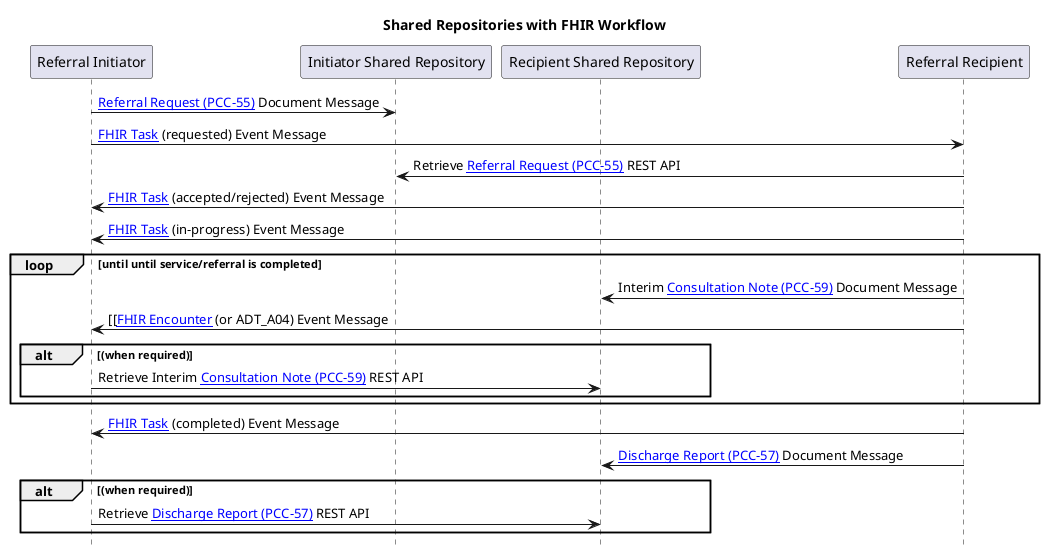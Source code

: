 @startuml


title "Shared Repositories with FHIR Workflow"

hide footbox

participant "Referral Initiator" as placer
participant "Initiator Shared Repository" as cdri
participant "Recipient Shared Repository" as cdrr
participant "Referral Recipient" as filler

placer -> cdri : [[I12.html Referral Request (PCC-55)]] Document Message
placer -> filler: [[StructureDefinition-Task.html FHIR Task]] (requested) Event Message
filler -> cdri: Retrieve [[I12.html Referral Request (PCC-55)]] REST API
filler -> placer: [[StructureDefinition-Task.html FHIR Task]] (accepted/rejected) Event Message
filler -> placer: [[StructureDefinition-Task.html FHIR Task]] (in-progress) Event Message
loop until until service/referral is completed
filler -> cdrr:  Interim [[A04.html Consultation Note (PCC-59)]] Document Message
filler -> placer: [[[[StructureDefinition-Encounter.html FHIR Encounter]] (or ADT_A04) Event Message
alt (when required)
placer -> cdrr: Retrieve Interim [[A04.html Consultation Note (PCC-59)]] REST API
end
end
filler -> placer: [[StructureDefinition-Task.html FHIR Task]] (completed) Event Message
filler -> cdrr: [[A03.html Discharge Report (PCC-57)]] Document Message
alt (when required)
placer -> cdrr: Retrieve [[A03.html Discharge Report (PCC-57)]] REST API
end
@enduml
